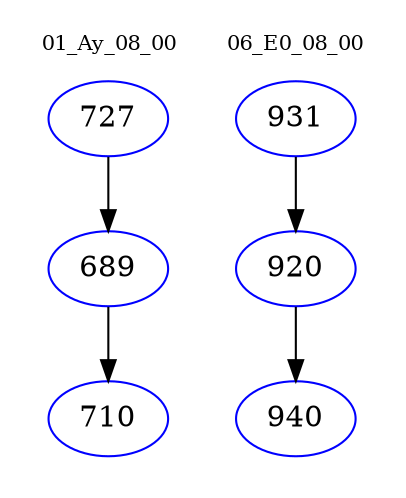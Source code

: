 digraph{
subgraph cluster_0 {
color = white
label = "01_Ay_08_00";
fontsize=10;
T0_727 [label="727", color="blue"]
T0_727 -> T0_689 [color="black"]
T0_689 [label="689", color="blue"]
T0_689 -> T0_710 [color="black"]
T0_710 [label="710", color="blue"]
}
subgraph cluster_1 {
color = white
label = "06_E0_08_00";
fontsize=10;
T1_931 [label="931", color="blue"]
T1_931 -> T1_920 [color="black"]
T1_920 [label="920", color="blue"]
T1_920 -> T1_940 [color="black"]
T1_940 [label="940", color="blue"]
}
}
